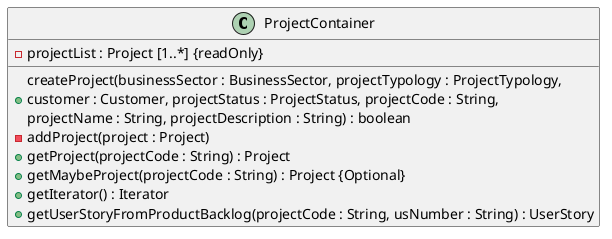 @startuml
'Attribute syntax: <visibility> <name> : <type> <multiplicity> = <default>
'Method syntax: <visibility> <name (parameter-list)> : <return-type> - For simplicity the type of the parameter-list is not specified

class ProjectContainer {
    -projectList : Project [1..*] {readOnly}

    +createProject(businessSector : BusinessSector, projectTypology : ProjectTypology, \ncustomer : Customer, projectStatus : ProjectStatus, projectCode : String, \nprojectName : String, projectDescription : String) : boolean
    -addProject(project : Project)
    +getProject(projectCode : String) : Project
    +getMaybeProject(projectCode : String) : Project {Optional}
    +getIterator() : Iterator
    +getUserStoryFromProductBacklog(projectCode : String, usNumber : String) : UserStory
}

@enduml